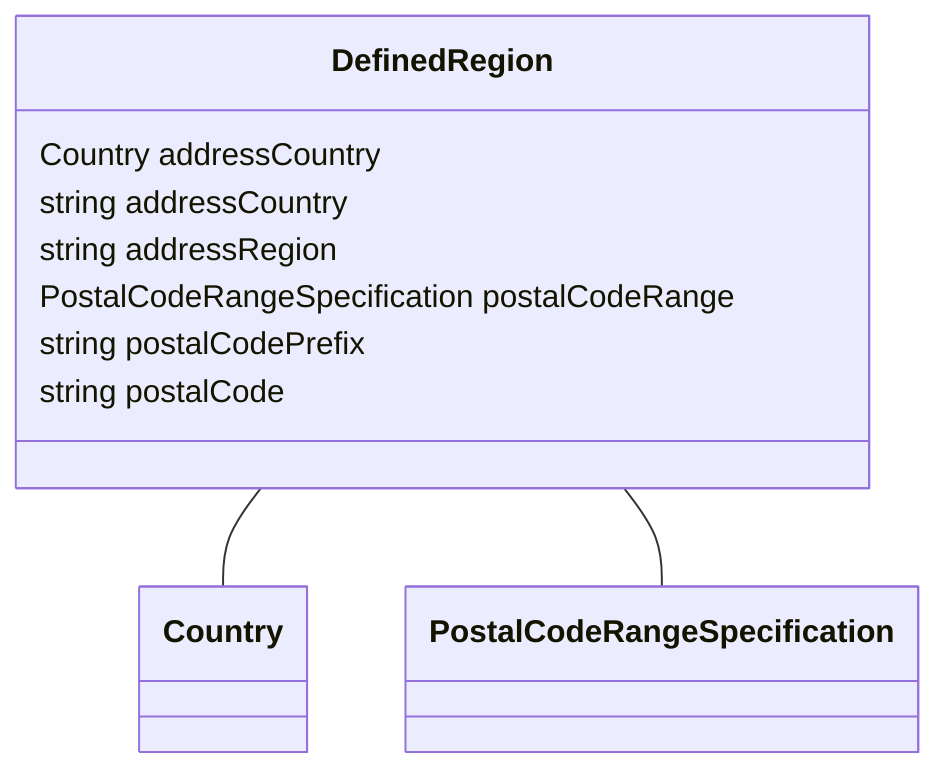 classDiagram
  DefinedRegion -- Country
  DefinedRegion -- PostalCodeRangeSpecification


class DefinedRegion {

  Country addressCountry
  string addressCountry
  string addressRegion
  PostalCodeRangeSpecification postalCodeRange
  string postalCodePrefix
  string postalCode

 }